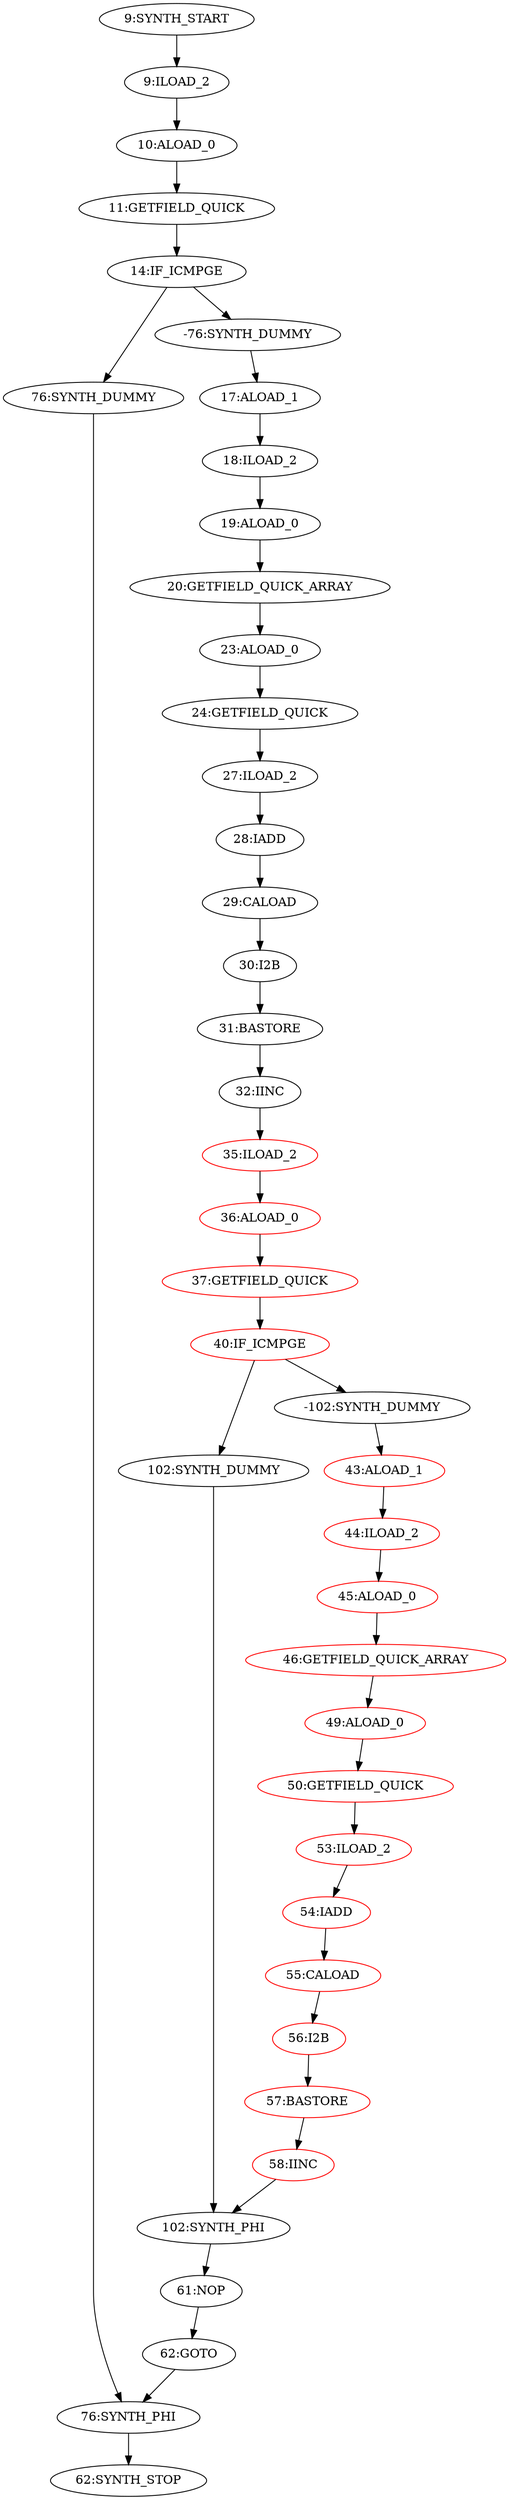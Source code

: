 digraph{
"9:SYNTH_START" -> "9:ILOAD_2";
"9:ILOAD_2" -> "10:ALOAD_0";
"10:ALOAD_0" -> "11:GETFIELD_QUICK";
"11:GETFIELD_QUICK" -> "14:IF_ICMPGE";
"14:IF_ICMPGE" -> "76:SYNTH_DUMMY";
"14:IF_ICMPGE" -> "-76:SYNTH_DUMMY";
"76:SYNTH_DUMMY" -> "76:SYNTH_PHI";
"-76:SYNTH_DUMMY" -> "17:ALOAD_1";
"17:ALOAD_1" -> "18:ILOAD_2";
"18:ILOAD_2" -> "19:ALOAD_0";
"19:ALOAD_0" -> "20:GETFIELD_QUICK_ARRAY";
"20:GETFIELD_QUICK_ARRAY" -> "23:ALOAD_0";
"23:ALOAD_0" -> "24:GETFIELD_QUICK";
"24:GETFIELD_QUICK" -> "27:ILOAD_2";
"27:ILOAD_2" -> "28:IADD";
"28:IADD" -> "29:CALOAD";
"29:CALOAD" -> "30:I2B";
"30:I2B" -> "31:BASTORE";
"31:BASTORE" -> "32:IINC";
"32:IINC" -> "35:ILOAD_2";
"35:ILOAD_2" [color = red];
"35:ILOAD_2" -> "36:ALOAD_0";
"36:ALOAD_0" [color = red];
"36:ALOAD_0" -> "37:GETFIELD_QUICK";
"37:GETFIELD_QUICK" [color = red];
"37:GETFIELD_QUICK" -> "40:IF_ICMPGE";
"40:IF_ICMPGE" [color = red];
"40:IF_ICMPGE" -> "102:SYNTH_DUMMY";
"40:IF_ICMPGE" -> "-102:SYNTH_DUMMY";
"102:SYNTH_DUMMY" -> "102:SYNTH_PHI";
"-102:SYNTH_DUMMY" -> "43:ALOAD_1";
"43:ALOAD_1" [color = red];
"43:ALOAD_1" -> "44:ILOAD_2";
"61:NOP" -> "62:GOTO";
"62:GOTO" -> "76:SYNTH_PHI";
"44:ILOAD_2" [color = red];
"44:ILOAD_2" -> "45:ALOAD_0";
"45:ALOAD_0" [color = red];
"45:ALOAD_0" -> "46:GETFIELD_QUICK_ARRAY";
"46:GETFIELD_QUICK_ARRAY" [color = red];
"46:GETFIELD_QUICK_ARRAY" -> "49:ALOAD_0";
"49:ALOAD_0" [color = red];
"49:ALOAD_0" -> "50:GETFIELD_QUICK";
"50:GETFIELD_QUICK" [color = red];
"50:GETFIELD_QUICK" -> "53:ILOAD_2";
"53:ILOAD_2" [color = red];
"53:ILOAD_2" -> "54:IADD";
"54:IADD" [color = red];
"54:IADD" -> "55:CALOAD";
"55:CALOAD" [color = red];
"55:CALOAD" -> "56:I2B";
"56:I2B" [color = red];
"56:I2B" -> "57:BASTORE";
"57:BASTORE" [color = red];
"57:BASTORE" -> "58:IINC";
"58:IINC" [color = red];
"58:IINC" -> "102:SYNTH_PHI";
"102:SYNTH_PHI" -> "61:NOP";
"76:SYNTH_PHI" -> "62:SYNTH_STOP";
}